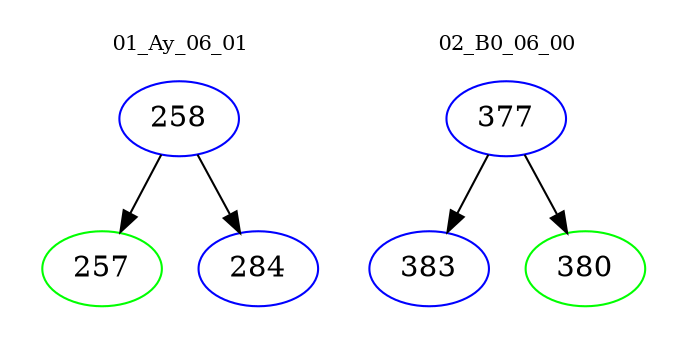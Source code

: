 digraph{
subgraph cluster_0 {
color = white
label = "01_Ay_06_01";
fontsize=10;
T0_258 [label="258", color="blue"]
T0_258 -> T0_257 [color="black"]
T0_257 [label="257", color="green"]
T0_258 -> T0_284 [color="black"]
T0_284 [label="284", color="blue"]
}
subgraph cluster_1 {
color = white
label = "02_B0_06_00";
fontsize=10;
T1_377 [label="377", color="blue"]
T1_377 -> T1_383 [color="black"]
T1_383 [label="383", color="blue"]
T1_377 -> T1_380 [color="black"]
T1_380 [label="380", color="green"]
}
}
